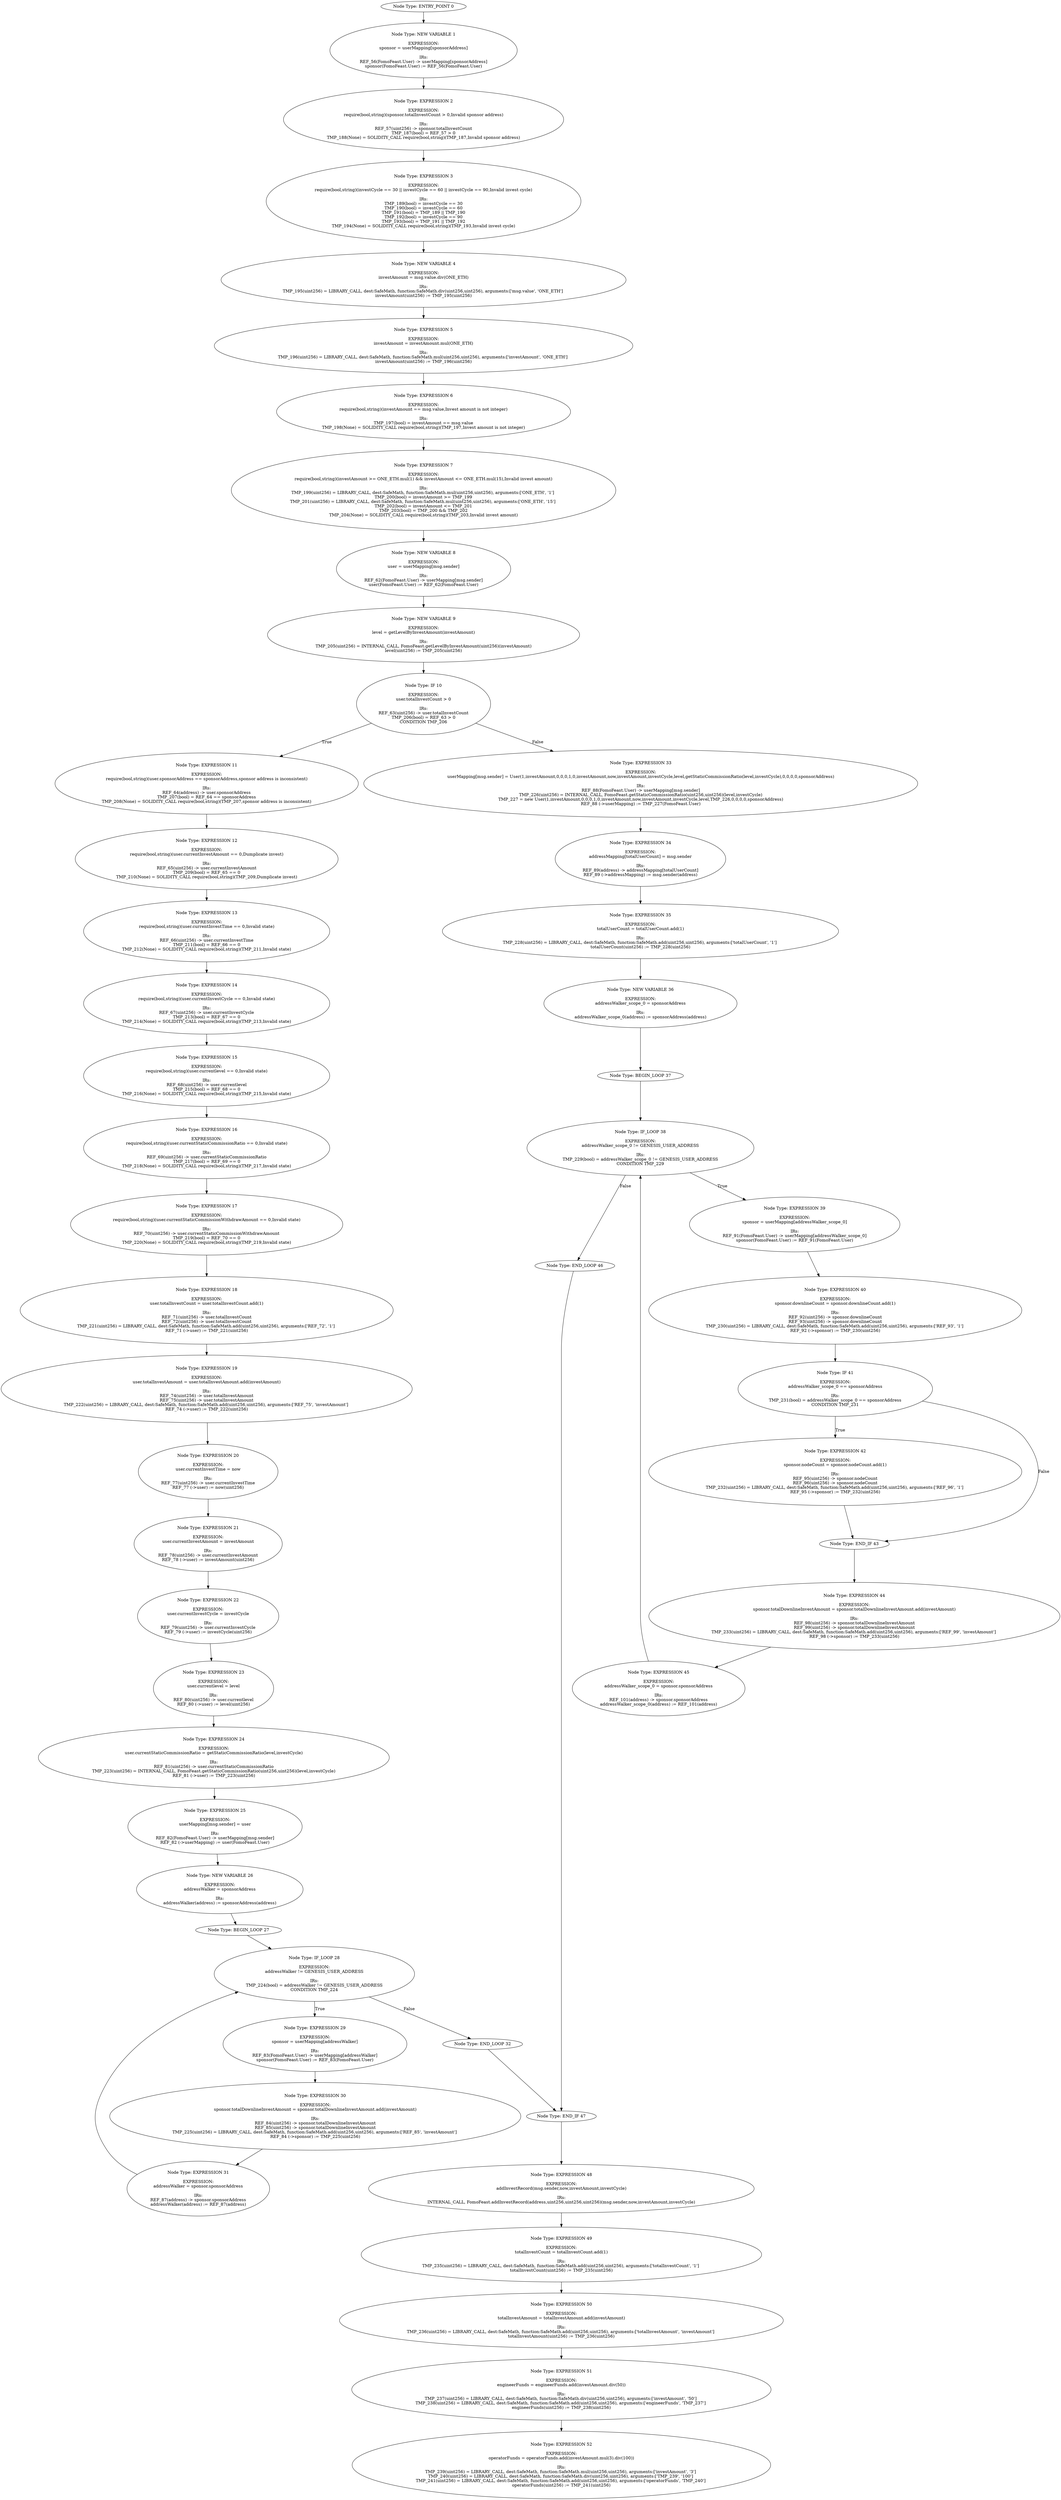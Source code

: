 digraph{
0[label="Node Type: ENTRY_POINT 0
"];
0->1;
1[label="Node Type: NEW VARIABLE 1

EXPRESSION:
sponsor = userMapping[sponsorAddress]

IRs:
REF_56(FomoFeast.User) -> userMapping[sponsorAddress]
sponsor(FomoFeast.User) := REF_56(FomoFeast.User)"];
1->2;
2[label="Node Type: EXPRESSION 2

EXPRESSION:
require(bool,string)(sponsor.totalInvestCount > 0,Invalid sponsor address)

IRs:
REF_57(uint256) -> sponsor.totalInvestCount
TMP_187(bool) = REF_57 > 0
TMP_188(None) = SOLIDITY_CALL require(bool,string)(TMP_187,Invalid sponsor address)"];
2->3;
3[label="Node Type: EXPRESSION 3

EXPRESSION:
require(bool,string)(investCycle == 30 || investCycle == 60 || investCycle == 90,Invalid invest cycle)

IRs:
TMP_189(bool) = investCycle == 30
TMP_190(bool) = investCycle == 60
TMP_191(bool) = TMP_189 || TMP_190
TMP_192(bool) = investCycle == 90
TMP_193(bool) = TMP_191 || TMP_192
TMP_194(None) = SOLIDITY_CALL require(bool,string)(TMP_193,Invalid invest cycle)"];
3->4;
4[label="Node Type: NEW VARIABLE 4

EXPRESSION:
investAmount = msg.value.div(ONE_ETH)

IRs:
TMP_195(uint256) = LIBRARY_CALL, dest:SafeMath, function:SafeMath.div(uint256,uint256), arguments:['msg.value', 'ONE_ETH'] 
investAmount(uint256) := TMP_195(uint256)"];
4->5;
5[label="Node Type: EXPRESSION 5

EXPRESSION:
investAmount = investAmount.mul(ONE_ETH)

IRs:
TMP_196(uint256) = LIBRARY_CALL, dest:SafeMath, function:SafeMath.mul(uint256,uint256), arguments:['investAmount', 'ONE_ETH'] 
investAmount(uint256) := TMP_196(uint256)"];
5->6;
6[label="Node Type: EXPRESSION 6

EXPRESSION:
require(bool,string)(investAmount == msg.value,Invest amount is not integer)

IRs:
TMP_197(bool) = investAmount == msg.value
TMP_198(None) = SOLIDITY_CALL require(bool,string)(TMP_197,Invest amount is not integer)"];
6->7;
7[label="Node Type: EXPRESSION 7

EXPRESSION:
require(bool,string)(investAmount >= ONE_ETH.mul(1) && investAmount <= ONE_ETH.mul(15),Invalid invest amount)

IRs:
TMP_199(uint256) = LIBRARY_CALL, dest:SafeMath, function:SafeMath.mul(uint256,uint256), arguments:['ONE_ETH', '1'] 
TMP_200(bool) = investAmount >= TMP_199
TMP_201(uint256) = LIBRARY_CALL, dest:SafeMath, function:SafeMath.mul(uint256,uint256), arguments:['ONE_ETH', '15'] 
TMP_202(bool) = investAmount <= TMP_201
TMP_203(bool) = TMP_200 && TMP_202
TMP_204(None) = SOLIDITY_CALL require(bool,string)(TMP_203,Invalid invest amount)"];
7->8;
8[label="Node Type: NEW VARIABLE 8

EXPRESSION:
user = userMapping[msg.sender]

IRs:
REF_62(FomoFeast.User) -> userMapping[msg.sender]
user(FomoFeast.User) := REF_62(FomoFeast.User)"];
8->9;
9[label="Node Type: NEW VARIABLE 9

EXPRESSION:
level = getLevelByInvestAmount(investAmount)

IRs:
TMP_205(uint256) = INTERNAL_CALL, FomoFeast.getLevelByInvestAmount(uint256)(investAmount)
level(uint256) := TMP_205(uint256)"];
9->10;
10[label="Node Type: IF 10

EXPRESSION:
user.totalInvestCount > 0

IRs:
REF_63(uint256) -> user.totalInvestCount
TMP_206(bool) = REF_63 > 0
CONDITION TMP_206"];
10->11[label="True"];
10->33[label="False"];
11[label="Node Type: EXPRESSION 11

EXPRESSION:
require(bool,string)(user.sponsorAddress == sponsorAddress,sponsor address is inconsistent)

IRs:
REF_64(address) -> user.sponsorAddress
TMP_207(bool) = REF_64 == sponsorAddress
TMP_208(None) = SOLIDITY_CALL require(bool,string)(TMP_207,sponsor address is inconsistent)"];
11->12;
12[label="Node Type: EXPRESSION 12

EXPRESSION:
require(bool,string)(user.currentInvestAmount == 0,Dumplicate invest)

IRs:
REF_65(uint256) -> user.currentInvestAmount
TMP_209(bool) = REF_65 == 0
TMP_210(None) = SOLIDITY_CALL require(bool,string)(TMP_209,Dumplicate invest)"];
12->13;
13[label="Node Type: EXPRESSION 13

EXPRESSION:
require(bool,string)(user.currentInvestTime == 0,Invalid state)

IRs:
REF_66(uint256) -> user.currentInvestTime
TMP_211(bool) = REF_66 == 0
TMP_212(None) = SOLIDITY_CALL require(bool,string)(TMP_211,Invalid state)"];
13->14;
14[label="Node Type: EXPRESSION 14

EXPRESSION:
require(bool,string)(user.currentInvestCycle == 0,Invalid state)

IRs:
REF_67(uint256) -> user.currentInvestCycle
TMP_213(bool) = REF_67 == 0
TMP_214(None) = SOLIDITY_CALL require(bool,string)(TMP_213,Invalid state)"];
14->15;
15[label="Node Type: EXPRESSION 15

EXPRESSION:
require(bool,string)(user.currentlevel == 0,Invalid state)

IRs:
REF_68(uint256) -> user.currentlevel
TMP_215(bool) = REF_68 == 0
TMP_216(None) = SOLIDITY_CALL require(bool,string)(TMP_215,Invalid state)"];
15->16;
16[label="Node Type: EXPRESSION 16

EXPRESSION:
require(bool,string)(user.currentStaticCommissionRatio == 0,Invalid state)

IRs:
REF_69(uint256) -> user.currentStaticCommissionRatio
TMP_217(bool) = REF_69 == 0
TMP_218(None) = SOLIDITY_CALL require(bool,string)(TMP_217,Invalid state)"];
16->17;
17[label="Node Type: EXPRESSION 17

EXPRESSION:
require(bool,string)(user.currentStaticCommissionWithdrawAmount == 0,Invalid state)

IRs:
REF_70(uint256) -> user.currentStaticCommissionWithdrawAmount
TMP_219(bool) = REF_70 == 0
TMP_220(None) = SOLIDITY_CALL require(bool,string)(TMP_219,Invalid state)"];
17->18;
18[label="Node Type: EXPRESSION 18

EXPRESSION:
user.totalInvestCount = user.totalInvestCount.add(1)

IRs:
REF_71(uint256) -> user.totalInvestCount
REF_72(uint256) -> user.totalInvestCount
TMP_221(uint256) = LIBRARY_CALL, dest:SafeMath, function:SafeMath.add(uint256,uint256), arguments:['REF_72', '1'] 
REF_71 (->user) := TMP_221(uint256)"];
18->19;
19[label="Node Type: EXPRESSION 19

EXPRESSION:
user.totalInvestAmount = user.totalInvestAmount.add(investAmount)

IRs:
REF_74(uint256) -> user.totalInvestAmount
REF_75(uint256) -> user.totalInvestAmount
TMP_222(uint256) = LIBRARY_CALL, dest:SafeMath, function:SafeMath.add(uint256,uint256), arguments:['REF_75', 'investAmount'] 
REF_74 (->user) := TMP_222(uint256)"];
19->20;
20[label="Node Type: EXPRESSION 20

EXPRESSION:
user.currentInvestTime = now

IRs:
REF_77(uint256) -> user.currentInvestTime
REF_77 (->user) := now(uint256)"];
20->21;
21[label="Node Type: EXPRESSION 21

EXPRESSION:
user.currentInvestAmount = investAmount

IRs:
REF_78(uint256) -> user.currentInvestAmount
REF_78 (->user) := investAmount(uint256)"];
21->22;
22[label="Node Type: EXPRESSION 22

EXPRESSION:
user.currentInvestCycle = investCycle

IRs:
REF_79(uint256) -> user.currentInvestCycle
REF_79 (->user) := investCycle(uint256)"];
22->23;
23[label="Node Type: EXPRESSION 23

EXPRESSION:
user.currentlevel = level

IRs:
REF_80(uint256) -> user.currentlevel
REF_80 (->user) := level(uint256)"];
23->24;
24[label="Node Type: EXPRESSION 24

EXPRESSION:
user.currentStaticCommissionRatio = getStaticCommissionRatio(level,investCycle)

IRs:
REF_81(uint256) -> user.currentStaticCommissionRatio
TMP_223(uint256) = INTERNAL_CALL, FomoFeast.getStaticCommissionRatio(uint256,uint256)(level,investCycle)
REF_81 (->user) := TMP_223(uint256)"];
24->25;
25[label="Node Type: EXPRESSION 25

EXPRESSION:
userMapping[msg.sender] = user

IRs:
REF_82(FomoFeast.User) -> userMapping[msg.sender]
REF_82 (->userMapping) := user(FomoFeast.User)"];
25->26;
26[label="Node Type: NEW VARIABLE 26

EXPRESSION:
addressWalker = sponsorAddress

IRs:
addressWalker(address) := sponsorAddress(address)"];
26->27;
27[label="Node Type: BEGIN_LOOP 27
"];
27->28;
28[label="Node Type: IF_LOOP 28

EXPRESSION:
addressWalker != GENESIS_USER_ADDRESS

IRs:
TMP_224(bool) = addressWalker != GENESIS_USER_ADDRESS
CONDITION TMP_224"];
28->29[label="True"];
28->32[label="False"];
29[label="Node Type: EXPRESSION 29

EXPRESSION:
sponsor = userMapping[addressWalker]

IRs:
REF_83(FomoFeast.User) -> userMapping[addressWalker]
sponsor(FomoFeast.User) := REF_83(FomoFeast.User)"];
29->30;
30[label="Node Type: EXPRESSION 30

EXPRESSION:
sponsor.totalDownlineInvestAmount = sponsor.totalDownlineInvestAmount.add(investAmount)

IRs:
REF_84(uint256) -> sponsor.totalDownlineInvestAmount
REF_85(uint256) -> sponsor.totalDownlineInvestAmount
TMP_225(uint256) = LIBRARY_CALL, dest:SafeMath, function:SafeMath.add(uint256,uint256), arguments:['REF_85', 'investAmount'] 
REF_84 (->sponsor) := TMP_225(uint256)"];
30->31;
31[label="Node Type: EXPRESSION 31

EXPRESSION:
addressWalker = sponsor.sponsorAddress

IRs:
REF_87(address) -> sponsor.sponsorAddress
addressWalker(address) := REF_87(address)"];
31->28;
32[label="Node Type: END_LOOP 32
"];
32->47;
33[label="Node Type: EXPRESSION 33

EXPRESSION:
userMapping[msg.sender] = User(1,investAmount,0,0,0,1,0,investAmount,now,investAmount,investCycle,level,getStaticCommissionRatio(level,investCycle),0,0,0,0,sponsorAddress)

IRs:
REF_88(FomoFeast.User) -> userMapping[msg.sender]
TMP_226(uint256) = INTERNAL_CALL, FomoFeast.getStaticCommissionRatio(uint256,uint256)(level,investCycle)
TMP_227 = new User(1,investAmount,0,0,0,1,0,investAmount,now,investAmount,investCycle,level,TMP_226,0,0,0,0,sponsorAddress)
REF_88 (->userMapping) := TMP_227(FomoFeast.User)"];
33->34;
34[label="Node Type: EXPRESSION 34

EXPRESSION:
addressMapping[totalUserCount] = msg.sender

IRs:
REF_89(address) -> addressMapping[totalUserCount]
REF_89 (->addressMapping) := msg.sender(address)"];
34->35;
35[label="Node Type: EXPRESSION 35

EXPRESSION:
totalUserCount = totalUserCount.add(1)

IRs:
TMP_228(uint256) = LIBRARY_CALL, dest:SafeMath, function:SafeMath.add(uint256,uint256), arguments:['totalUserCount', '1'] 
totalUserCount(uint256) := TMP_228(uint256)"];
35->36;
36[label="Node Type: NEW VARIABLE 36

EXPRESSION:
addressWalker_scope_0 = sponsorAddress

IRs:
addressWalker_scope_0(address) := sponsorAddress(address)"];
36->37;
37[label="Node Type: BEGIN_LOOP 37
"];
37->38;
38[label="Node Type: IF_LOOP 38

EXPRESSION:
addressWalker_scope_0 != GENESIS_USER_ADDRESS

IRs:
TMP_229(bool) = addressWalker_scope_0 != GENESIS_USER_ADDRESS
CONDITION TMP_229"];
38->39[label="True"];
38->46[label="False"];
39[label="Node Type: EXPRESSION 39

EXPRESSION:
sponsor = userMapping[addressWalker_scope_0]

IRs:
REF_91(FomoFeast.User) -> userMapping[addressWalker_scope_0]
sponsor(FomoFeast.User) := REF_91(FomoFeast.User)"];
39->40;
40[label="Node Type: EXPRESSION 40

EXPRESSION:
sponsor.downlineCount = sponsor.downlineCount.add(1)

IRs:
REF_92(uint256) -> sponsor.downlineCount
REF_93(uint256) -> sponsor.downlineCount
TMP_230(uint256) = LIBRARY_CALL, dest:SafeMath, function:SafeMath.add(uint256,uint256), arguments:['REF_93', '1'] 
REF_92 (->sponsor) := TMP_230(uint256)"];
40->41;
41[label="Node Type: IF 41

EXPRESSION:
addressWalker_scope_0 == sponsorAddress

IRs:
TMP_231(bool) = addressWalker_scope_0 == sponsorAddress
CONDITION TMP_231"];
41->42[label="True"];
41->43[label="False"];
42[label="Node Type: EXPRESSION 42

EXPRESSION:
sponsor.nodeCount = sponsor.nodeCount.add(1)

IRs:
REF_95(uint256) -> sponsor.nodeCount
REF_96(uint256) -> sponsor.nodeCount
TMP_232(uint256) = LIBRARY_CALL, dest:SafeMath, function:SafeMath.add(uint256,uint256), arguments:['REF_96', '1'] 
REF_95 (->sponsor) := TMP_232(uint256)"];
42->43;
43[label="Node Type: END_IF 43
"];
43->44;
44[label="Node Type: EXPRESSION 44

EXPRESSION:
sponsor.totalDownlineInvestAmount = sponsor.totalDownlineInvestAmount.add(investAmount)

IRs:
REF_98(uint256) -> sponsor.totalDownlineInvestAmount
REF_99(uint256) -> sponsor.totalDownlineInvestAmount
TMP_233(uint256) = LIBRARY_CALL, dest:SafeMath, function:SafeMath.add(uint256,uint256), arguments:['REF_99', 'investAmount'] 
REF_98 (->sponsor) := TMP_233(uint256)"];
44->45;
45[label="Node Type: EXPRESSION 45

EXPRESSION:
addressWalker_scope_0 = sponsor.sponsorAddress

IRs:
REF_101(address) -> sponsor.sponsorAddress
addressWalker_scope_0(address) := REF_101(address)"];
45->38;
46[label="Node Type: END_LOOP 46
"];
46->47;
47[label="Node Type: END_IF 47
"];
47->48;
48[label="Node Type: EXPRESSION 48

EXPRESSION:
addInvestRecord(msg.sender,now,investAmount,investCycle)

IRs:
INTERNAL_CALL, FomoFeast.addInvestRecord(address,uint256,uint256,uint256)(msg.sender,now,investAmount,investCycle)"];
48->49;
49[label="Node Type: EXPRESSION 49

EXPRESSION:
totalInvestCount = totalInvestCount.add(1)

IRs:
TMP_235(uint256) = LIBRARY_CALL, dest:SafeMath, function:SafeMath.add(uint256,uint256), arguments:['totalInvestCount', '1'] 
totalInvestCount(uint256) := TMP_235(uint256)"];
49->50;
50[label="Node Type: EXPRESSION 50

EXPRESSION:
totalInvestAmount = totalInvestAmount.add(investAmount)

IRs:
TMP_236(uint256) = LIBRARY_CALL, dest:SafeMath, function:SafeMath.add(uint256,uint256), arguments:['totalInvestAmount', 'investAmount'] 
totalInvestAmount(uint256) := TMP_236(uint256)"];
50->51;
51[label="Node Type: EXPRESSION 51

EXPRESSION:
engineerFunds = engineerFunds.add(investAmount.div(50))

IRs:
TMP_237(uint256) = LIBRARY_CALL, dest:SafeMath, function:SafeMath.div(uint256,uint256), arguments:['investAmount', '50'] 
TMP_238(uint256) = LIBRARY_CALL, dest:SafeMath, function:SafeMath.add(uint256,uint256), arguments:['engineerFunds', 'TMP_237'] 
engineerFunds(uint256) := TMP_238(uint256)"];
51->52;
52[label="Node Type: EXPRESSION 52

EXPRESSION:
operatorFunds = operatorFunds.add(investAmount.mul(3).div(100))

IRs:
TMP_239(uint256) = LIBRARY_CALL, dest:SafeMath, function:SafeMath.mul(uint256,uint256), arguments:['investAmount', '3'] 
TMP_240(uint256) = LIBRARY_CALL, dest:SafeMath, function:SafeMath.div(uint256,uint256), arguments:['TMP_239', '100'] 
TMP_241(uint256) = LIBRARY_CALL, dest:SafeMath, function:SafeMath.add(uint256,uint256), arguments:['operatorFunds', 'TMP_240'] 
operatorFunds(uint256) := TMP_241(uint256)"];
}
